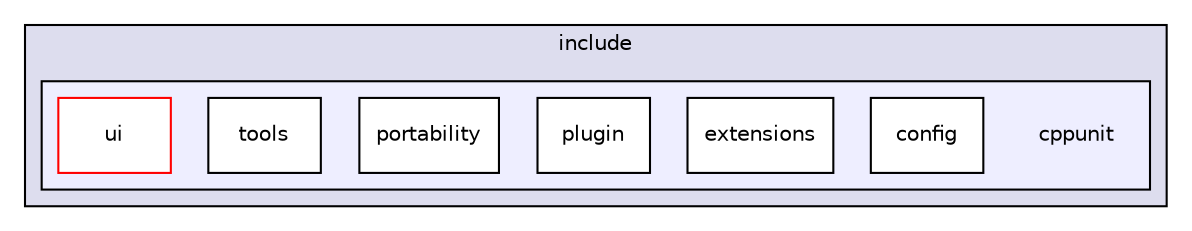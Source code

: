 digraph "bullet/bullet-2.82-r2704/UnitTests/cppunit/include/cppunit" {
  compound=true
  node [ fontsize="10", fontname="Helvetica"];
  edge [ labelfontsize="10", labelfontname="Helvetica"];
  subgraph clusterdir_1408d0d40231e8537ab72849b78f956a {
    graph [ bgcolor="#ddddee", pencolor="black", label="include" fontname="Helvetica", fontsize="10", URL="dir_1408d0d40231e8537ab72849b78f956a.html"]
  subgraph clusterdir_cdf1baf3b7fcc57e2a6bfc8fb31f3e6c {
    graph [ bgcolor="#eeeeff", pencolor="black", label="" URL="dir_cdf1baf3b7fcc57e2a6bfc8fb31f3e6c.html"];
    dir_cdf1baf3b7fcc57e2a6bfc8fb31f3e6c [shape=plaintext label="cppunit"];
    dir_d519d0796ac959206daf77d81e7976fa [shape=box label="config" color="black" fillcolor="white" style="filled" URL="dir_d519d0796ac959206daf77d81e7976fa.html"];
    dir_1e6da709118cedc1386ebc418413b02a [shape=box label="extensions" color="black" fillcolor="white" style="filled" URL="dir_1e6da709118cedc1386ebc418413b02a.html"];
    dir_f8bcf1bc5fbe3be9e400bc481e0f9705 [shape=box label="plugin" color="black" fillcolor="white" style="filled" URL="dir_f8bcf1bc5fbe3be9e400bc481e0f9705.html"];
    dir_91697d268417c1f94b1b9c4f4d3a4db4 [shape=box label="portability" color="black" fillcolor="white" style="filled" URL="dir_91697d268417c1f94b1b9c4f4d3a4db4.html"];
    dir_0c902649d4119cf33087f1737c2d3bcc [shape=box label="tools" color="black" fillcolor="white" style="filled" URL="dir_0c902649d4119cf33087f1737c2d3bcc.html"];
    dir_130abe9d59b09ee3a6c4514955c18f81 [shape=box label="ui" color="red" fillcolor="white" style="filled" URL="dir_130abe9d59b09ee3a6c4514955c18f81.html"];
  }
  }
}

